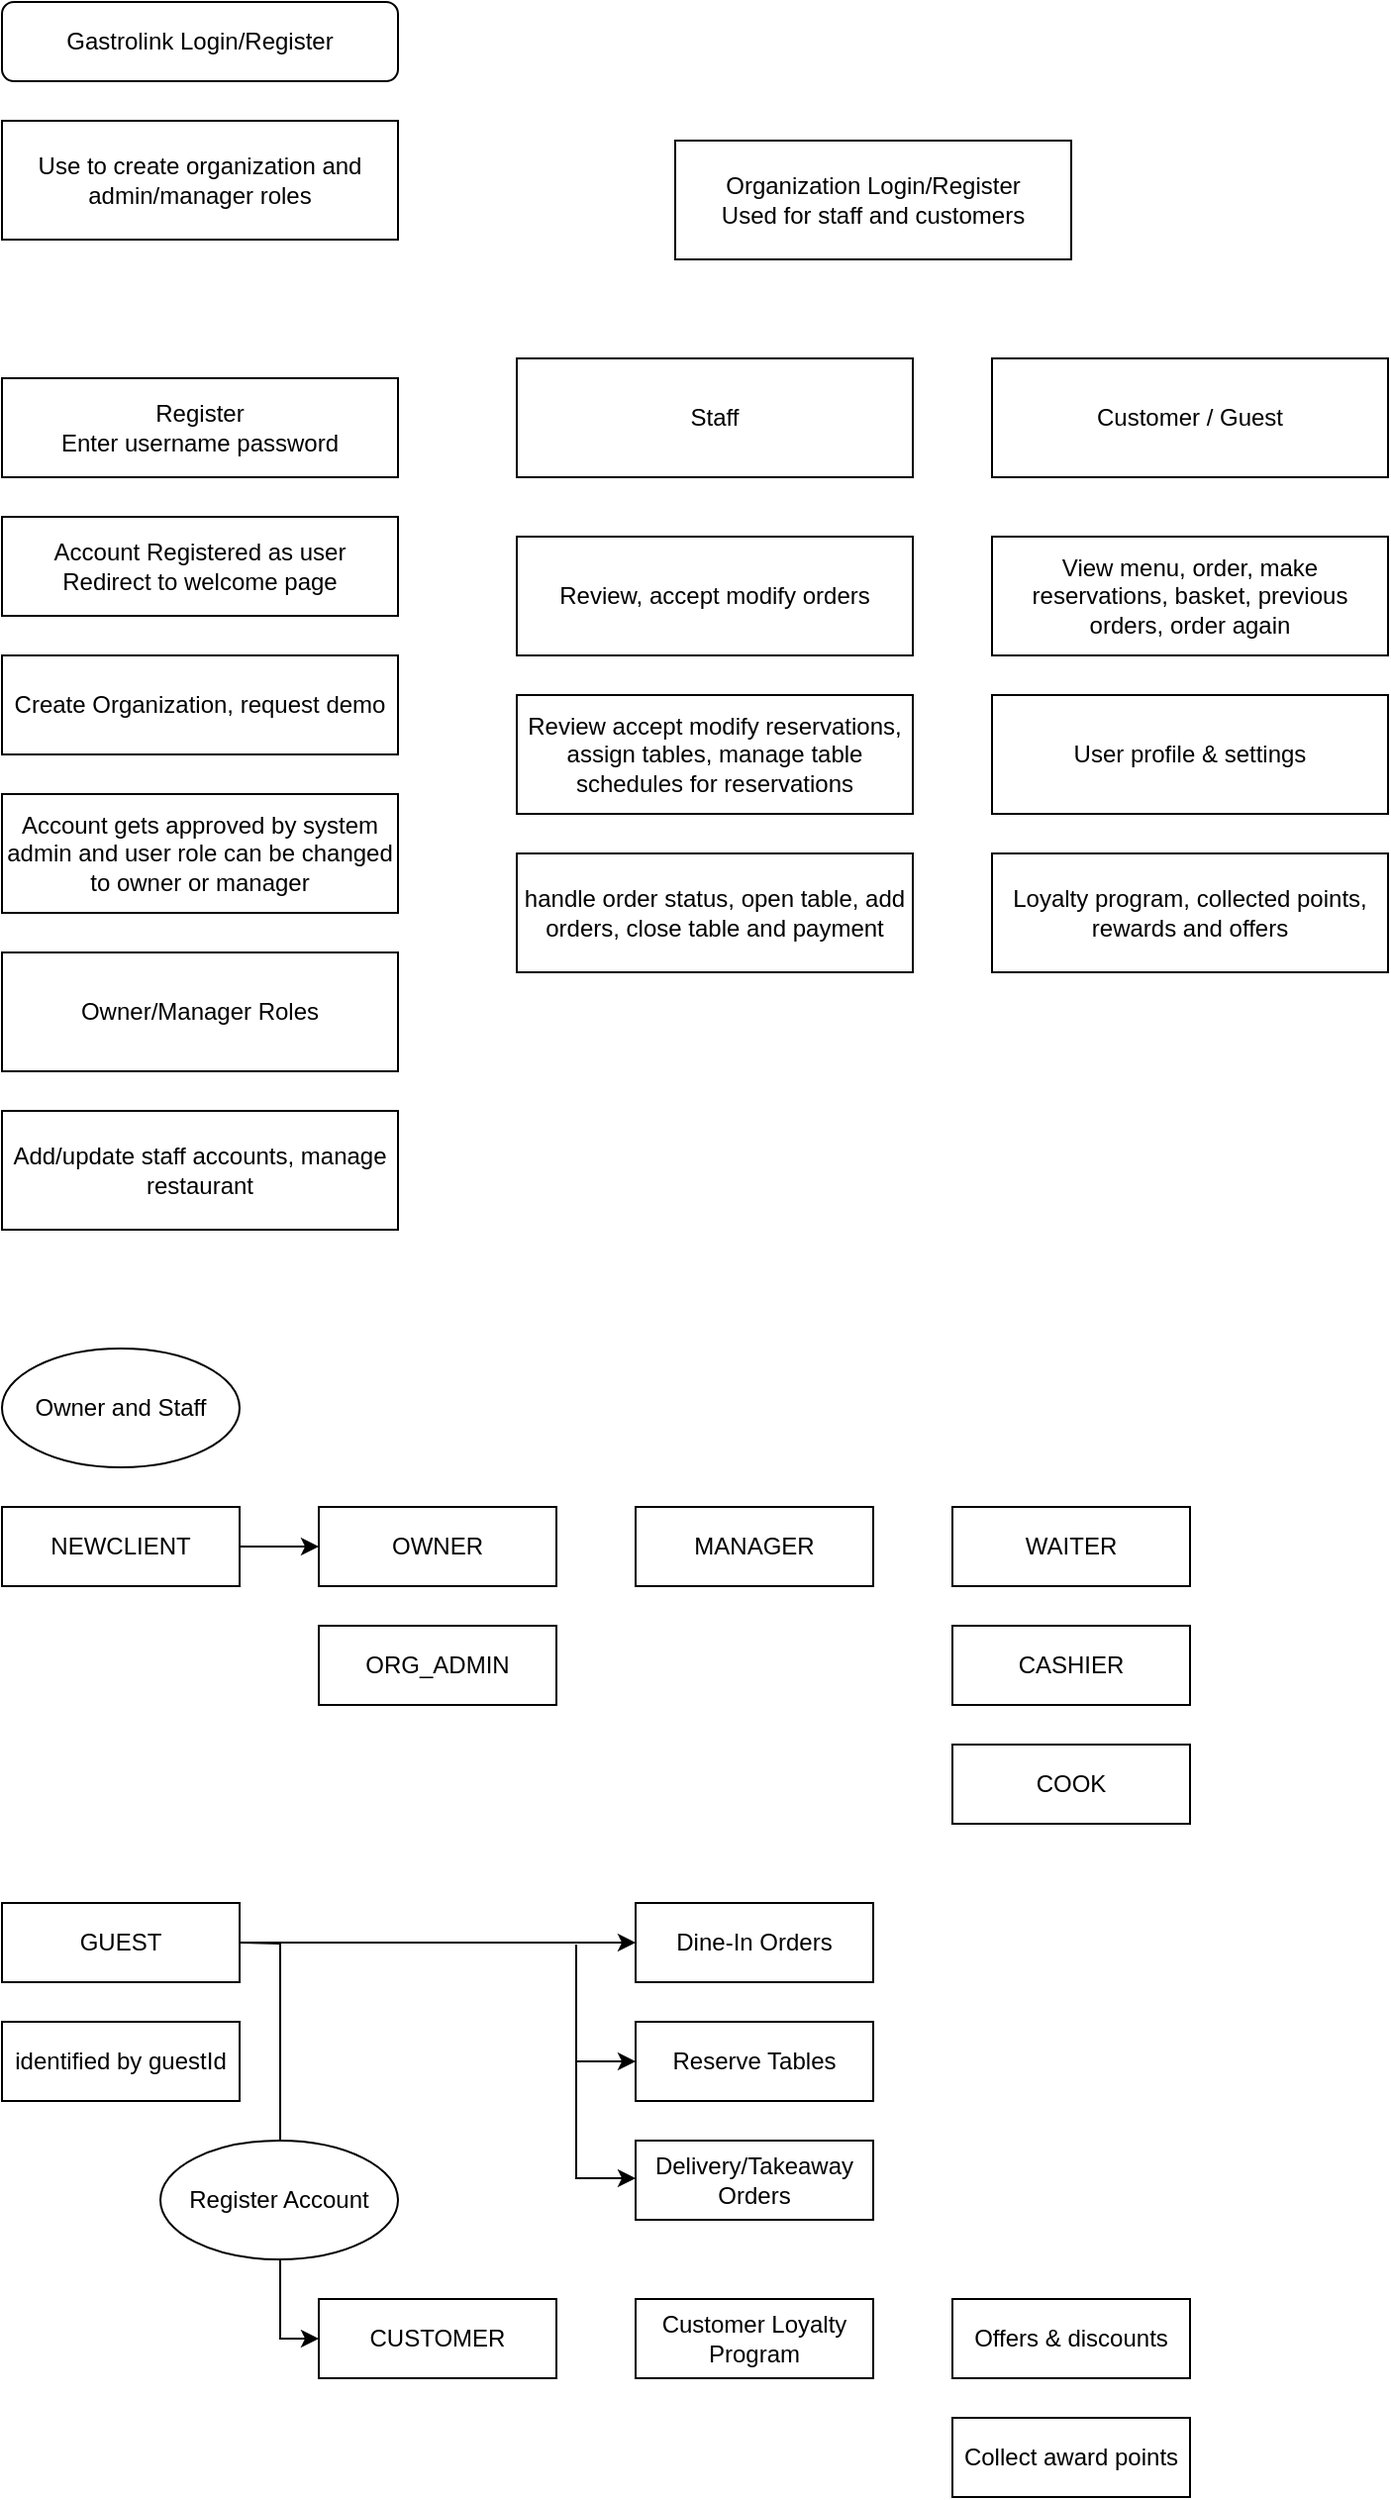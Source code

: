 <mxfile version="26.2.12">
  <diagram name="Page-1" id="A8_u68RfL2LV3q6IgXbs">
    <mxGraphModel dx="978" dy="672" grid="1" gridSize="10" guides="1" tooltips="1" connect="1" arrows="1" fold="1" page="1" pageScale="1" pageWidth="827" pageHeight="1169" math="0" shadow="0">
      <root>
        <mxCell id="0" />
        <mxCell id="1" parent="0" />
        <mxCell id="0DXgp-dB58mlAcGDl0mQ-1" value="Register&lt;div&gt;Enter username password&lt;/div&gt;" style="rounded=0;whiteSpace=wrap;html=1;" parent="1" vertex="1">
          <mxGeometry x="40" y="230" width="200" height="50" as="geometry" />
        </mxCell>
        <mxCell id="0DXgp-dB58mlAcGDl0mQ-2" value="Account Registered as user&lt;div&gt;Redirect to welcome page&lt;/div&gt;" style="rounded=0;whiteSpace=wrap;html=1;" parent="1" vertex="1">
          <mxGeometry x="40" y="300" width="200" height="50" as="geometry" />
        </mxCell>
        <mxCell id="0DXgp-dB58mlAcGDl0mQ-3" value="&lt;div&gt;Create Organization, request demo&lt;/div&gt;" style="rounded=0;whiteSpace=wrap;html=1;" parent="1" vertex="1">
          <mxGeometry x="40" y="370" width="200" height="50" as="geometry" />
        </mxCell>
        <mxCell id="0DXgp-dB58mlAcGDl0mQ-4" value="&lt;div&gt;Account gets approved by system admin and user role can be changed to owner or manager&lt;/div&gt;" style="rounded=0;whiteSpace=wrap;html=1;" parent="1" vertex="1">
          <mxGeometry x="40" y="440" width="200" height="60" as="geometry" />
        </mxCell>
        <mxCell id="0DXgp-dB58mlAcGDl0mQ-5" value="&lt;div&gt;Owner/Manager Roles&lt;/div&gt;" style="rounded=0;whiteSpace=wrap;html=1;" parent="1" vertex="1">
          <mxGeometry x="40" y="520" width="200" height="60" as="geometry" />
        </mxCell>
        <mxCell id="0DXgp-dB58mlAcGDl0mQ-6" value="&lt;div&gt;Add/update staff accounts, manage restaurant&lt;/div&gt;" style="rounded=0;whiteSpace=wrap;html=1;" parent="1" vertex="1">
          <mxGeometry x="40" y="600" width="200" height="60" as="geometry" />
        </mxCell>
        <mxCell id="0DXgp-dB58mlAcGDl0mQ-7" value="&lt;div&gt;Use to create organization and admin/manager roles&lt;br&gt;&lt;/div&gt;" style="rounded=0;whiteSpace=wrap;html=1;" parent="1" vertex="1">
          <mxGeometry x="40" y="100" width="200" height="60" as="geometry" />
        </mxCell>
        <mxCell id="0DXgp-dB58mlAcGDl0mQ-8" value="&lt;div&gt;Organization Login/Register&lt;/div&gt;&lt;div&gt;Used for staff and customers&lt;/div&gt;" style="rounded=0;whiteSpace=wrap;html=1;" parent="1" vertex="1">
          <mxGeometry x="380" y="110" width="200" height="60" as="geometry" />
        </mxCell>
        <mxCell id="l8z0GSqfQcjcgcWUfK5j-1" value="&lt;div&gt;Customer / Guest&lt;/div&gt;" style="rounded=0;whiteSpace=wrap;html=1;" parent="1" vertex="1">
          <mxGeometry x="540" y="220" width="200" height="60" as="geometry" />
        </mxCell>
        <mxCell id="l8z0GSqfQcjcgcWUfK5j-2" value="View menu, order, make reservations, basket, previous orders, order again" style="rounded=0;whiteSpace=wrap;html=1;" parent="1" vertex="1">
          <mxGeometry x="540" y="310" width="200" height="60" as="geometry" />
        </mxCell>
        <mxCell id="l8z0GSqfQcjcgcWUfK5j-3" value="User profile &amp;amp; settings&lt;span style=&quot;caret-color: rgba(0, 0, 0, 0); color: rgba(0, 0, 0, 0); font-family: monospace; font-size: 0px; text-align: start; white-space: nowrap;&quot;&gt;%3CmxGraphModel%3E%3Croot%3E%3CmxCell%20id%3D%220%22%2F%3E%3CmxCell%20id%3D%221%22%20parent%3D%220%22%2F%3E%3CmxCell%20id%3D%222%22%20value%3D%22View%20menu%2C%20order%2C%20make%20reservations%2C%20basket%2C%20previous%20orders%2C%20order%20again%22%20style%3D%22rounded%3D0%3BwhiteSpace%3Dwrap%3Bhtml%3D1%3B%22%20vertex%3D%221%22%20parent%3D%221%22%3E%3CmxGeometry%20x%3D%22590%22%20y%3D%22330%22%20width%3D%22200%22%20height%3D%2260%22%20as%3D%22geometry%22%2F%3E%3C%2FmxCell%3E%3C%2Froot%3E%3C%2FmxGraphModel%3E&lt;/span&gt;" style="rounded=0;whiteSpace=wrap;html=1;" parent="1" vertex="1">
          <mxGeometry x="540" y="390" width="200" height="60" as="geometry" />
        </mxCell>
        <mxCell id="l8z0GSqfQcjcgcWUfK5j-4" value="Loyalty program, collected points, rewards and offers" style="rounded=0;whiteSpace=wrap;html=1;" parent="1" vertex="1">
          <mxGeometry x="540" y="470" width="200" height="60" as="geometry" />
        </mxCell>
        <mxCell id="l8z0GSqfQcjcgcWUfK5j-5" value="Staff" style="rounded=0;whiteSpace=wrap;html=1;" parent="1" vertex="1">
          <mxGeometry x="300" y="220" width="200" height="60" as="geometry" />
        </mxCell>
        <mxCell id="l8z0GSqfQcjcgcWUfK5j-6" value="Review, accept modify orders" style="rounded=0;whiteSpace=wrap;html=1;" parent="1" vertex="1">
          <mxGeometry x="300" y="310" width="200" height="60" as="geometry" />
        </mxCell>
        <mxCell id="l8z0GSqfQcjcgcWUfK5j-7" value="Review accept modify reservations, assign tables, manage table schedules for reservations" style="rounded=0;whiteSpace=wrap;html=1;" parent="1" vertex="1">
          <mxGeometry x="300" y="390" width="200" height="60" as="geometry" />
        </mxCell>
        <mxCell id="l8z0GSqfQcjcgcWUfK5j-8" value="handle order status, open table, add orders, close table and payment" style="rounded=0;whiteSpace=wrap;html=1;" parent="1" vertex="1">
          <mxGeometry x="300" y="470" width="200" height="60" as="geometry" />
        </mxCell>
        <mxCell id="CpEoVa2isis51Jbg1Gfa-1" value="Gastrolink Login/Register" style="rounded=1;whiteSpace=wrap;html=1;" vertex="1" parent="1">
          <mxGeometry x="40" y="40" width="200" height="40" as="geometry" />
        </mxCell>
        <mxCell id="CpEoVa2isis51Jbg1Gfa-2" value="Owner and Staff" style="ellipse;whiteSpace=wrap;html=1;" vertex="1" parent="1">
          <mxGeometry x="40" y="720" width="120" height="60" as="geometry" />
        </mxCell>
        <mxCell id="CpEoVa2isis51Jbg1Gfa-4" value="NEWCLIENT" style="rounded=0;whiteSpace=wrap;html=1;" vertex="1" parent="1">
          <mxGeometry x="40" y="800" width="120" height="40" as="geometry" />
        </mxCell>
        <mxCell id="CpEoVa2isis51Jbg1Gfa-5" value="OWNER" style="rounded=0;whiteSpace=wrap;html=1;" vertex="1" parent="1">
          <mxGeometry x="200" y="800" width="120" height="40" as="geometry" />
        </mxCell>
        <mxCell id="CpEoVa2isis51Jbg1Gfa-6" value="MANAGER" style="rounded=0;whiteSpace=wrap;html=1;" vertex="1" parent="1">
          <mxGeometry x="360" y="800" width="120" height="40" as="geometry" />
        </mxCell>
        <mxCell id="CpEoVa2isis51Jbg1Gfa-7" value="ORG_ADMIN" style="rounded=0;whiteSpace=wrap;html=1;" vertex="1" parent="1">
          <mxGeometry x="200" y="860" width="120" height="40" as="geometry" />
        </mxCell>
        <mxCell id="CpEoVa2isis51Jbg1Gfa-8" value="WAITER" style="rounded=0;whiteSpace=wrap;html=1;" vertex="1" parent="1">
          <mxGeometry x="520" y="800" width="120" height="40" as="geometry" />
        </mxCell>
        <mxCell id="CpEoVa2isis51Jbg1Gfa-9" value="CASHIER" style="rounded=0;whiteSpace=wrap;html=1;" vertex="1" parent="1">
          <mxGeometry x="520" y="860" width="120" height="40" as="geometry" />
        </mxCell>
        <mxCell id="CpEoVa2isis51Jbg1Gfa-10" value="COOK" style="rounded=0;whiteSpace=wrap;html=1;" vertex="1" parent="1">
          <mxGeometry x="520" y="920" width="120" height="40" as="geometry" />
        </mxCell>
        <mxCell id="CpEoVa2isis51Jbg1Gfa-11" value="CUSTOMER" style="rounded=0;whiteSpace=wrap;html=1;" vertex="1" parent="1">
          <mxGeometry x="200" y="1200" width="120" height="40" as="geometry" />
        </mxCell>
        <mxCell id="CpEoVa2isis51Jbg1Gfa-12" value="GUEST" style="rounded=0;whiteSpace=wrap;html=1;" vertex="1" parent="1">
          <mxGeometry x="40" y="1000" width="120" height="40" as="geometry" />
        </mxCell>
        <mxCell id="CpEoVa2isis51Jbg1Gfa-15" value="identified by guestId" style="rounded=0;whiteSpace=wrap;html=1;" vertex="1" parent="1">
          <mxGeometry x="40" y="1060" width="120" height="40" as="geometry" />
        </mxCell>
        <mxCell id="CpEoVa2isis51Jbg1Gfa-16" value="Dine-In Orders" style="rounded=0;whiteSpace=wrap;html=1;" vertex="1" parent="1">
          <mxGeometry x="360" y="1000" width="120" height="40" as="geometry" />
        </mxCell>
        <mxCell id="CpEoVa2isis51Jbg1Gfa-17" value="" style="endArrow=classic;html=1;rounded=0;exitX=1;exitY=0.5;exitDx=0;exitDy=0;entryX=0;entryY=0.5;entryDx=0;entryDy=0;" edge="1" parent="1" source="CpEoVa2isis51Jbg1Gfa-4" target="CpEoVa2isis51Jbg1Gfa-5">
          <mxGeometry width="50" height="50" relative="1" as="geometry">
            <mxPoint x="350" y="960" as="sourcePoint" />
            <mxPoint x="400" y="910" as="targetPoint" />
          </mxGeometry>
        </mxCell>
        <mxCell id="CpEoVa2isis51Jbg1Gfa-22" value="Reserve Tables" style="rounded=0;whiteSpace=wrap;html=1;" vertex="1" parent="1">
          <mxGeometry x="360" y="1060" width="120" height="40" as="geometry" />
        </mxCell>
        <mxCell id="CpEoVa2isis51Jbg1Gfa-23" value="Delivery/Takeaway Orders" style="rounded=0;whiteSpace=wrap;html=1;" vertex="1" parent="1">
          <mxGeometry x="360" y="1120" width="120" height="40" as="geometry" />
        </mxCell>
        <mxCell id="CpEoVa2isis51Jbg1Gfa-24" value="Customer Loyalty Program" style="rounded=0;whiteSpace=wrap;html=1;" vertex="1" parent="1">
          <mxGeometry x="360" y="1200" width="120" height="40" as="geometry" />
        </mxCell>
        <mxCell id="CpEoVa2isis51Jbg1Gfa-25" value="Offers &amp;amp; discounts" style="rounded=0;whiteSpace=wrap;html=1;" vertex="1" parent="1">
          <mxGeometry x="520" y="1200" width="120" height="40" as="geometry" />
        </mxCell>
        <mxCell id="CpEoVa2isis51Jbg1Gfa-26" value="Collect award points" style="rounded=0;whiteSpace=wrap;html=1;" vertex="1" parent="1">
          <mxGeometry x="520" y="1260" width="120" height="40" as="geometry" />
        </mxCell>
        <mxCell id="CpEoVa2isis51Jbg1Gfa-28" value="" style="endArrow=classic;html=1;rounded=0;edgeStyle=orthogonalEdgeStyle;entryX=0;entryY=0.5;entryDx=0;entryDy=0;" edge="1" parent="1" target="CpEoVa2isis51Jbg1Gfa-11">
          <mxGeometry width="50" height="50" relative="1" as="geometry">
            <mxPoint x="160" y="1020" as="sourcePoint" />
            <mxPoint x="210" y="970" as="targetPoint" />
          </mxGeometry>
        </mxCell>
        <mxCell id="CpEoVa2isis51Jbg1Gfa-29" value="" style="endArrow=classic;html=1;rounded=0;exitX=1;exitY=0.5;exitDx=0;exitDy=0;edgeStyle=orthogonalEdgeStyle;entryX=0;entryY=0.5;entryDx=0;entryDy=0;" edge="1" parent="1" source="CpEoVa2isis51Jbg1Gfa-12" target="CpEoVa2isis51Jbg1Gfa-16">
          <mxGeometry width="50" height="50" relative="1" as="geometry">
            <mxPoint x="340" y="1110" as="sourcePoint" />
            <mxPoint x="390" y="1060" as="targetPoint" />
          </mxGeometry>
        </mxCell>
        <mxCell id="CpEoVa2isis51Jbg1Gfa-30" value="" style="endArrow=classic;html=1;rounded=0;edgeStyle=orthogonalEdgeStyle;entryX=0;entryY=0.5;entryDx=0;entryDy=0;" edge="1" parent="1" target="CpEoVa2isis51Jbg1Gfa-22">
          <mxGeometry width="50" height="50" relative="1" as="geometry">
            <mxPoint x="330" y="1021" as="sourcePoint" />
            <mxPoint x="390" y="1060" as="targetPoint" />
            <Array as="points">
              <mxPoint x="330" y="1021" />
              <mxPoint x="330" y="1080" />
            </Array>
          </mxGeometry>
        </mxCell>
        <mxCell id="CpEoVa2isis51Jbg1Gfa-34" value="" style="endArrow=classic;html=1;rounded=0;edgeStyle=orthogonalEdgeStyle;entryX=0;entryY=0.5;entryDx=0;entryDy=0;" edge="1" parent="1">
          <mxGeometry width="50" height="50" relative="1" as="geometry">
            <mxPoint x="330" y="1080" as="sourcePoint" />
            <mxPoint x="360" y="1139" as="targetPoint" />
            <Array as="points">
              <mxPoint x="330" y="1080" />
              <mxPoint x="330" y="1139" />
            </Array>
          </mxGeometry>
        </mxCell>
        <mxCell id="CpEoVa2isis51Jbg1Gfa-35" value="Register Account" style="ellipse;whiteSpace=wrap;html=1;" vertex="1" parent="1">
          <mxGeometry x="120" y="1120" width="120" height="60" as="geometry" />
        </mxCell>
      </root>
    </mxGraphModel>
  </diagram>
</mxfile>
